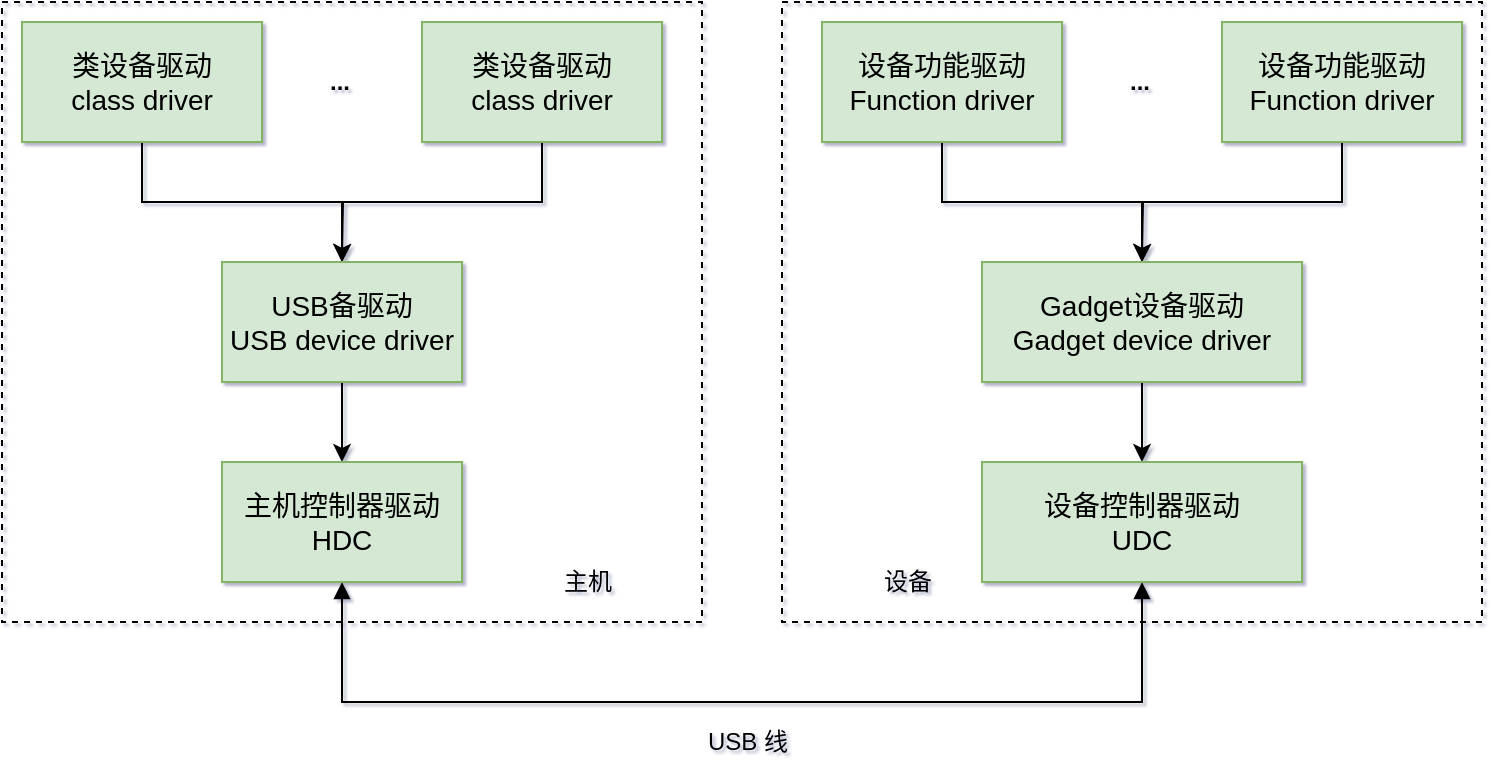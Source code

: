 <mxfile version="14.6.1" type="github">
  <diagram id="bs1kzHZHhOK_201mZCV1" name="第 1 页">
    <mxGraphModel dx="868" dy="394" grid="1" gridSize="10" guides="1" tooltips="1" connect="1" arrows="1" fold="1" page="1" pageScale="1" pageWidth="827" pageHeight="1169" math="0" shadow="1">
      <root>
        <mxCell id="0" />
        <mxCell id="1" parent="0" />
        <mxCell id="PgKri2lGjqEwnihmv5vd-8" style="edgeStyle=orthogonalEdgeStyle;rounded=0;orthogonalLoop=1;jettySize=auto;html=1;exitX=0.5;exitY=1;exitDx=0;exitDy=0;" edge="1" parent="1" source="PgKri2lGjqEwnihmv5vd-1" target="PgKri2lGjqEwnihmv5vd-3">
          <mxGeometry relative="1" as="geometry" />
        </mxCell>
        <mxCell id="PgKri2lGjqEwnihmv5vd-1" value="&lt;font style=&quot;font-size: 14px&quot;&gt;类设备驱动&lt;br&gt;class driver&lt;br&gt;&lt;/font&gt;" style="rounded=0;whiteSpace=wrap;html=1;fillColor=#d5e8d4;strokeColor=#82b366;" vertex="1" parent="1">
          <mxGeometry x="80" y="100" width="120" height="60" as="geometry" />
        </mxCell>
        <mxCell id="PgKri2lGjqEwnihmv5vd-9" style="edgeStyle=orthogonalEdgeStyle;rounded=0;orthogonalLoop=1;jettySize=auto;html=1;exitX=0.5;exitY=1;exitDx=0;exitDy=0;" edge="1" parent="1" source="PgKri2lGjqEwnihmv5vd-2">
          <mxGeometry relative="1" as="geometry">
            <mxPoint x="240" y="220" as="targetPoint" />
          </mxGeometry>
        </mxCell>
        <mxCell id="PgKri2lGjqEwnihmv5vd-2" value="&lt;font style=&quot;font-size: 14px&quot;&gt;类设备驱动&lt;br&gt;class driver&lt;br&gt;&lt;/font&gt;" style="rounded=0;whiteSpace=wrap;html=1;fillColor=#d5e8d4;strokeColor=#82b366;" vertex="1" parent="1">
          <mxGeometry x="280" y="100" width="120" height="60" as="geometry" />
        </mxCell>
        <mxCell id="PgKri2lGjqEwnihmv5vd-6" value="" style="edgeStyle=orthogonalEdgeStyle;rounded=0;orthogonalLoop=1;jettySize=auto;html=1;" edge="1" parent="1" source="PgKri2lGjqEwnihmv5vd-3" target="PgKri2lGjqEwnihmv5vd-5">
          <mxGeometry relative="1" as="geometry" />
        </mxCell>
        <mxCell id="PgKri2lGjqEwnihmv5vd-3" value="&lt;font style=&quot;font-size: 14px&quot;&gt;USB备驱动&lt;br&gt;USB device driver&lt;br&gt;&lt;/font&gt;" style="rounded=0;whiteSpace=wrap;html=1;fillColor=#d5e8d4;strokeColor=#82b366;" vertex="1" parent="1">
          <mxGeometry x="180" y="220" width="120" height="60" as="geometry" />
        </mxCell>
        <mxCell id="PgKri2lGjqEwnihmv5vd-20" style="edgeStyle=orthogonalEdgeStyle;rounded=0;orthogonalLoop=1;jettySize=auto;html=1;exitX=0.5;exitY=1;exitDx=0;exitDy=0;entryX=0.5;entryY=1;entryDx=0;entryDy=0;endArrow=block;endFill=1;startArrow=block;startFill=1;" edge="1" parent="1" source="PgKri2lGjqEwnihmv5vd-5" target="PgKri2lGjqEwnihmv5vd-17">
          <mxGeometry relative="1" as="geometry">
            <Array as="points">
              <mxPoint x="240" y="440" />
              <mxPoint x="640" y="440" />
            </Array>
          </mxGeometry>
        </mxCell>
        <mxCell id="PgKri2lGjqEwnihmv5vd-5" value="&lt;font style=&quot;font-size: 14px&quot;&gt;主机控制器驱动&lt;br&gt;HDC&lt;br&gt;&lt;/font&gt;" style="rounded=0;whiteSpace=wrap;html=1;fillColor=#d5e8d4;strokeColor=#82b366;" vertex="1" parent="1">
          <mxGeometry x="180" y="320" width="120" height="60" as="geometry" />
        </mxCell>
        <mxCell id="PgKri2lGjqEwnihmv5vd-7" value="&lt;b&gt;...&lt;/b&gt;" style="text;html=1;strokeColor=none;fillColor=none;align=center;verticalAlign=middle;whiteSpace=wrap;rounded=0;" vertex="1" parent="1">
          <mxGeometry x="219" y="120" width="40" height="20" as="geometry" />
        </mxCell>
        <mxCell id="PgKri2lGjqEwnihmv5vd-11" style="edgeStyle=orthogonalEdgeStyle;rounded=0;orthogonalLoop=1;jettySize=auto;html=1;exitX=0.5;exitY=1;exitDx=0;exitDy=0;" edge="1" parent="1" source="PgKri2lGjqEwnihmv5vd-12" target="PgKri2lGjqEwnihmv5vd-16">
          <mxGeometry relative="1" as="geometry" />
        </mxCell>
        <mxCell id="PgKri2lGjqEwnihmv5vd-12" value="&lt;font style=&quot;font-size: 14px&quot;&gt;设备功能驱动&lt;br&gt;Function driver&lt;br&gt;&lt;/font&gt;" style="rounded=0;whiteSpace=wrap;html=1;fillColor=#d5e8d4;strokeColor=#82b366;" vertex="1" parent="1">
          <mxGeometry x="480" y="100" width="120" height="60" as="geometry" />
        </mxCell>
        <mxCell id="PgKri2lGjqEwnihmv5vd-13" style="edgeStyle=orthogonalEdgeStyle;rounded=0;orthogonalLoop=1;jettySize=auto;html=1;exitX=0.5;exitY=1;exitDx=0;exitDy=0;" edge="1" parent="1" source="PgKri2lGjqEwnihmv5vd-14">
          <mxGeometry relative="1" as="geometry">
            <mxPoint x="640" y="220" as="targetPoint" />
          </mxGeometry>
        </mxCell>
        <mxCell id="PgKri2lGjqEwnihmv5vd-14" value="&lt;font style=&quot;font-size: 14px&quot;&gt;设备功能驱动&lt;br&gt;Function driver&lt;br&gt;&lt;/font&gt;" style="rounded=0;whiteSpace=wrap;html=1;fillColor=#d5e8d4;strokeColor=#82b366;" vertex="1" parent="1">
          <mxGeometry x="680" y="100" width="120" height="60" as="geometry" />
        </mxCell>
        <mxCell id="PgKri2lGjqEwnihmv5vd-15" value="" style="edgeStyle=orthogonalEdgeStyle;rounded=0;orthogonalLoop=1;jettySize=auto;html=1;" edge="1" parent="1" source="PgKri2lGjqEwnihmv5vd-16" target="PgKri2lGjqEwnihmv5vd-17">
          <mxGeometry relative="1" as="geometry" />
        </mxCell>
        <mxCell id="PgKri2lGjqEwnihmv5vd-16" value="&lt;font style=&quot;font-size: 14px&quot;&gt;Gadget设备驱动&lt;br&gt;Gadget device driver&lt;br&gt;&lt;/font&gt;" style="rounded=0;whiteSpace=wrap;html=1;fillColor=#d5e8d4;strokeColor=#82b366;" vertex="1" parent="1">
          <mxGeometry x="560" y="220" width="160" height="60" as="geometry" />
        </mxCell>
        <mxCell id="PgKri2lGjqEwnihmv5vd-17" value="&lt;font style=&quot;font-size: 14px&quot;&gt;设备控制器驱动&lt;br&gt;UDC&lt;br&gt;&lt;/font&gt;" style="rounded=0;whiteSpace=wrap;html=1;fillColor=#d5e8d4;strokeColor=#82b366;" vertex="1" parent="1">
          <mxGeometry x="560" y="320" width="160" height="60" as="geometry" />
        </mxCell>
        <mxCell id="PgKri2lGjqEwnihmv5vd-18" value="&lt;b&gt;...&lt;/b&gt;" style="text;html=1;strokeColor=none;fillColor=none;align=center;verticalAlign=middle;whiteSpace=wrap;rounded=0;" vertex="1" parent="1">
          <mxGeometry x="619" y="120" width="40" height="20" as="geometry" />
        </mxCell>
        <mxCell id="PgKri2lGjqEwnihmv5vd-19" value="USB 线" style="text;html=1;strokeColor=none;fillColor=none;align=center;verticalAlign=middle;whiteSpace=wrap;rounded=0;" vertex="1" parent="1">
          <mxGeometry x="420" y="450" width="46" height="20" as="geometry" />
        </mxCell>
        <mxCell id="PgKri2lGjqEwnihmv5vd-22" value="" style="rounded=0;whiteSpace=wrap;html=1;fillColor=none;dashed=1;" vertex="1" parent="1">
          <mxGeometry x="70" y="90" width="350" height="310" as="geometry" />
        </mxCell>
        <mxCell id="PgKri2lGjqEwnihmv5vd-23" value="" style="rounded=0;whiteSpace=wrap;html=1;fillColor=none;dashed=1;" vertex="1" parent="1">
          <mxGeometry x="460" y="90" width="350" height="310" as="geometry" />
        </mxCell>
        <mxCell id="PgKri2lGjqEwnihmv5vd-25" value="主机" style="text;html=1;strokeColor=none;fillColor=none;align=center;verticalAlign=middle;whiteSpace=wrap;rounded=0;" vertex="1" parent="1">
          <mxGeometry x="340" y="370" width="46" height="20" as="geometry" />
        </mxCell>
        <mxCell id="PgKri2lGjqEwnihmv5vd-26" value="设备" style="text;html=1;strokeColor=none;fillColor=none;align=center;verticalAlign=middle;whiteSpace=wrap;rounded=0;" vertex="1" parent="1">
          <mxGeometry x="500" y="370" width="46" height="20" as="geometry" />
        </mxCell>
      </root>
    </mxGraphModel>
  </diagram>
</mxfile>
